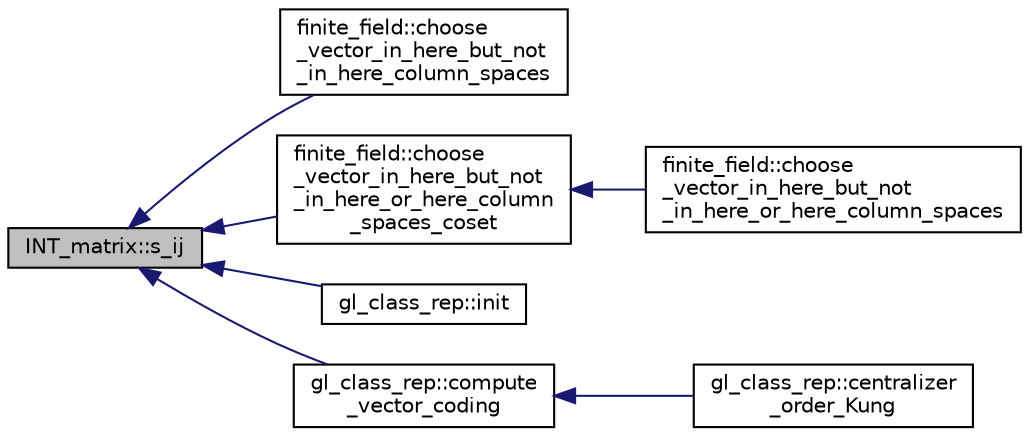 digraph "INT_matrix::s_ij"
{
  edge [fontname="Helvetica",fontsize="10",labelfontname="Helvetica",labelfontsize="10"];
  node [fontname="Helvetica",fontsize="10",shape=record];
  rankdir="LR";
  Node27 [label="INT_matrix::s_ij",height=0.2,width=0.4,color="black", fillcolor="grey75", style="filled", fontcolor="black"];
  Node27 -> Node28 [dir="back",color="midnightblue",fontsize="10",style="solid",fontname="Helvetica"];
  Node28 [label="finite_field::choose\l_vector_in_here_but_not\l_in_here_column_spaces",height=0.2,width=0.4,color="black", fillcolor="white", style="filled",URL="$df/d5a/classfinite__field.html#adf1923d761b85aa159ebadb9cce64fea"];
  Node27 -> Node29 [dir="back",color="midnightblue",fontsize="10",style="solid",fontname="Helvetica"];
  Node29 [label="finite_field::choose\l_vector_in_here_but_not\l_in_here_or_here_column\l_spaces_coset",height=0.2,width=0.4,color="black", fillcolor="white", style="filled",URL="$df/d5a/classfinite__field.html#abc76e2467c736517b652ca6eb8e1bb83"];
  Node29 -> Node30 [dir="back",color="midnightblue",fontsize="10",style="solid",fontname="Helvetica"];
  Node30 [label="finite_field::choose\l_vector_in_here_but_not\l_in_here_or_here_column_spaces",height=0.2,width=0.4,color="black", fillcolor="white", style="filled",URL="$df/d5a/classfinite__field.html#a688e9d56f73ca63e74692747ab55f621"];
  Node27 -> Node31 [dir="back",color="midnightblue",fontsize="10",style="solid",fontname="Helvetica"];
  Node31 [label="gl_class_rep::init",height=0.2,width=0.4,color="black", fillcolor="white", style="filled",URL="$d9/d5d/classgl__class__rep.html#a4702a1e8737629277afbd2f7cb083850"];
  Node27 -> Node32 [dir="back",color="midnightblue",fontsize="10",style="solid",fontname="Helvetica"];
  Node32 [label="gl_class_rep::compute\l_vector_coding",height=0.2,width=0.4,color="black", fillcolor="white", style="filled",URL="$d9/d5d/classgl__class__rep.html#ae202478be1618fdcc5e047b40a614973"];
  Node32 -> Node33 [dir="back",color="midnightblue",fontsize="10",style="solid",fontname="Helvetica"];
  Node33 [label="gl_class_rep::centralizer\l_order_Kung",height=0.2,width=0.4,color="black", fillcolor="white", style="filled",URL="$d9/d5d/classgl__class__rep.html#abdc7ece2f243cf3d48d8e590f414e746"];
}
